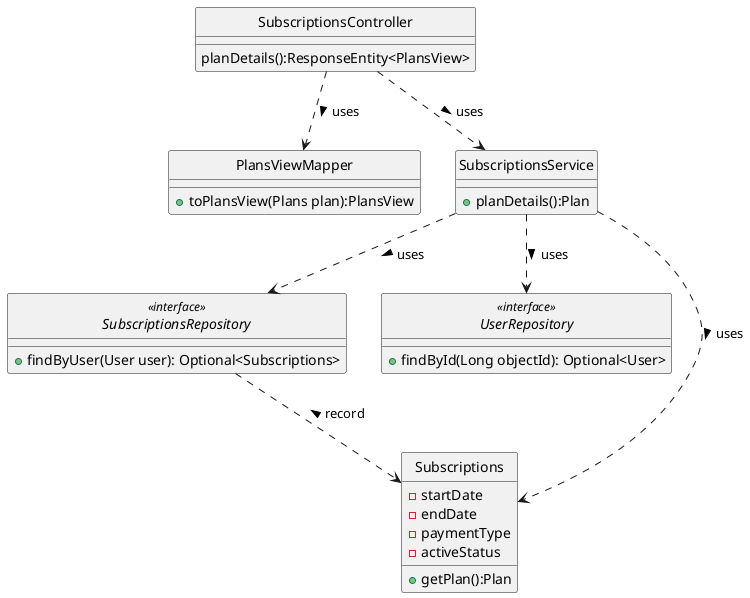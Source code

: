 @startuml
'https://plantuml.com/class-diagram
hide circle
class SubscriptionsRepository <<interface>>
class UserRepository <<interface>>



class Subscriptions {
    -startDate
    -endDate
    -paymentType
    -activeStatus
    +getPlan():Plan
}



class PlansViewMapper{
    +toPlansView(Plans plan):PlansView
}
class SubscriptionsController{
    planDetails():ResponseEntity<PlansView>
    }
class SubscriptionsService{
 +planDetails():Plan
}




interface UserRepository
{
+findById(Long objectId): Optional<User>
}


interface SubscriptionsRepository
{
+findByUser(User user): Optional<Subscriptions>
}



SubscriptionsController ..> SubscriptionsService: uses >
SubscriptionsService ..> SubscriptionsRepository: uses >
SubscriptionsService ..> UserRepository: uses >
SubscriptionsService ..> Subscriptions: uses >
SubscriptionsRepository ..> Subscriptions: < record
SubscriptionsController ..>PlansViewMapper: uses >
@enduml


